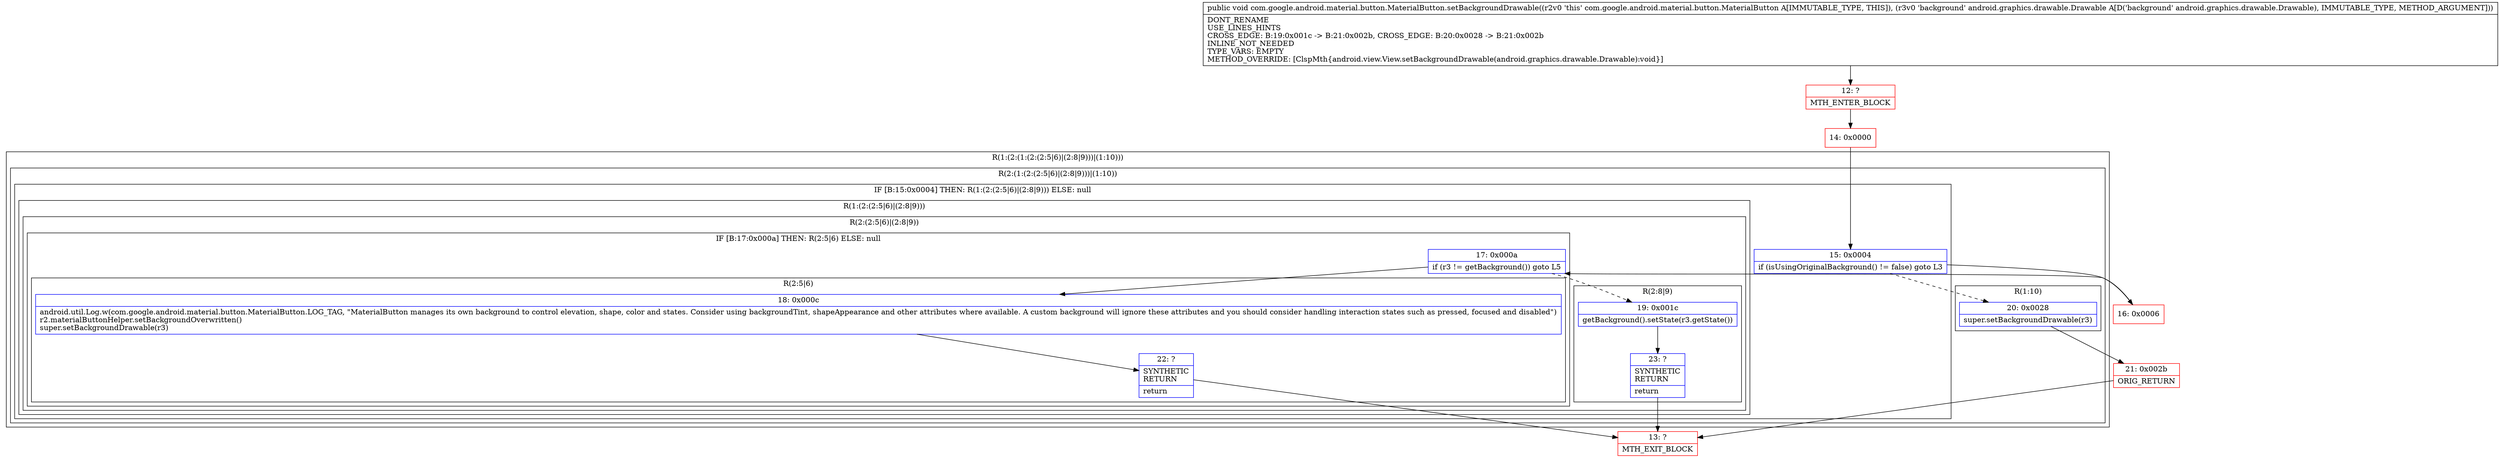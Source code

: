 digraph "CFG forcom.google.android.material.button.MaterialButton.setBackgroundDrawable(Landroid\/graphics\/drawable\/Drawable;)V" {
subgraph cluster_Region_1825035442 {
label = "R(1:(2:(1:(2:(2:5|6)|(2:8|9)))|(1:10)))";
node [shape=record,color=blue];
subgraph cluster_Region_1773302651 {
label = "R(2:(1:(2:(2:5|6)|(2:8|9)))|(1:10))";
node [shape=record,color=blue];
subgraph cluster_IfRegion_370487814 {
label = "IF [B:15:0x0004] THEN: R(1:(2:(2:5|6)|(2:8|9))) ELSE: null";
node [shape=record,color=blue];
Node_15 [shape=record,label="{15\:\ 0x0004|if (isUsingOriginalBackground() != false) goto L3\l}"];
subgraph cluster_Region_422914548 {
label = "R(1:(2:(2:5|6)|(2:8|9)))";
node [shape=record,color=blue];
subgraph cluster_Region_1267010596 {
label = "R(2:(2:5|6)|(2:8|9))";
node [shape=record,color=blue];
subgraph cluster_IfRegion_836147076 {
label = "IF [B:17:0x000a] THEN: R(2:5|6) ELSE: null";
node [shape=record,color=blue];
Node_17 [shape=record,label="{17\:\ 0x000a|if (r3 != getBackground()) goto L5\l}"];
subgraph cluster_Region_241960634 {
label = "R(2:5|6)";
node [shape=record,color=blue];
Node_18 [shape=record,label="{18\:\ 0x000c|android.util.Log.w(com.google.android.material.button.MaterialButton.LOG_TAG, \"MaterialButton manages its own background to control elevation, shape, color and states. Consider using backgroundTint, shapeAppearance and other attributes where available. A custom background will ignore these attributes and you should consider handling interaction states such as pressed, focused and disabled\")\lr2.materialButtonHelper.setBackgroundOverwritten()\lsuper.setBackgroundDrawable(r3)\l}"];
Node_22 [shape=record,label="{22\:\ ?|SYNTHETIC\lRETURN\l|return\l}"];
}
}
subgraph cluster_Region_1051124746 {
label = "R(2:8|9)";
node [shape=record,color=blue];
Node_19 [shape=record,label="{19\:\ 0x001c|getBackground().setState(r3.getState())\l}"];
Node_23 [shape=record,label="{23\:\ ?|SYNTHETIC\lRETURN\l|return\l}"];
}
}
}
}
subgraph cluster_Region_1570843606 {
label = "R(1:10)";
node [shape=record,color=blue];
Node_20 [shape=record,label="{20\:\ 0x0028|super.setBackgroundDrawable(r3)\l}"];
}
}
}
Node_12 [shape=record,color=red,label="{12\:\ ?|MTH_ENTER_BLOCK\l}"];
Node_14 [shape=record,color=red,label="{14\:\ 0x0000}"];
Node_16 [shape=record,color=red,label="{16\:\ 0x0006}"];
Node_13 [shape=record,color=red,label="{13\:\ ?|MTH_EXIT_BLOCK\l}"];
Node_21 [shape=record,color=red,label="{21\:\ 0x002b|ORIG_RETURN\l}"];
MethodNode[shape=record,label="{public void com.google.android.material.button.MaterialButton.setBackgroundDrawable((r2v0 'this' com.google.android.material.button.MaterialButton A[IMMUTABLE_TYPE, THIS]), (r3v0 'background' android.graphics.drawable.Drawable A[D('background' android.graphics.drawable.Drawable), IMMUTABLE_TYPE, METHOD_ARGUMENT]))  | DONT_RENAME\lUSE_LINES_HINTS\lCROSS_EDGE: B:19:0x001c \-\> B:21:0x002b, CROSS_EDGE: B:20:0x0028 \-\> B:21:0x002b\lINLINE_NOT_NEEDED\lTYPE_VARS: EMPTY\lMETHOD_OVERRIDE: [ClspMth\{android.view.View.setBackgroundDrawable(android.graphics.drawable.Drawable):void\}]\l}"];
MethodNode -> Node_12;Node_15 -> Node_16;
Node_15 -> Node_20[style=dashed];
Node_17 -> Node_18;
Node_17 -> Node_19[style=dashed];
Node_18 -> Node_22;
Node_22 -> Node_13;
Node_19 -> Node_23;
Node_23 -> Node_13;
Node_20 -> Node_21;
Node_12 -> Node_14;
Node_14 -> Node_15;
Node_16 -> Node_17;
Node_21 -> Node_13;
}

